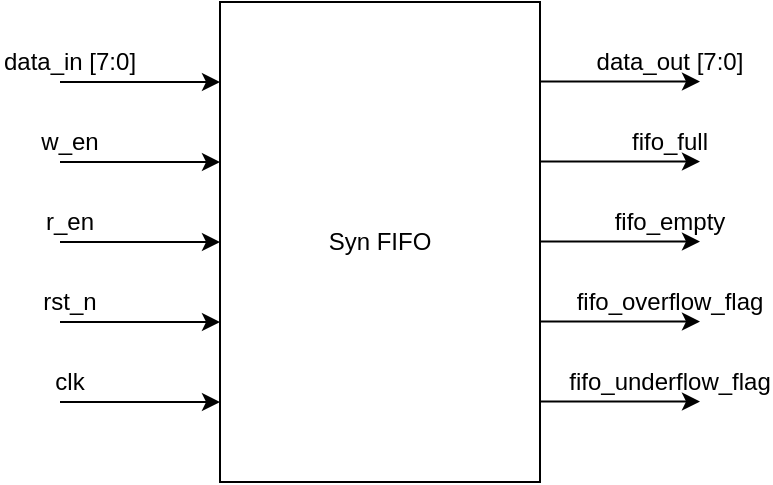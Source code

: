 <mxfile version="27.0.6">
  <diagram name="Page-1" id="S6xbtLAO1mBpf25SQxsd">
    <mxGraphModel dx="496" dy="251" grid="1" gridSize="10" guides="1" tooltips="1" connect="1" arrows="1" fold="1" page="1" pageScale="1" pageWidth="850" pageHeight="1100" math="0" shadow="0">
      <root>
        <mxCell id="0" />
        <mxCell id="1" parent="0" />
        <mxCell id="JPSmPimAzrU0CQO3RgJz-1" value="Syn FIFO" style="rounded=0;whiteSpace=wrap;html=1;" vertex="1" parent="1">
          <mxGeometry x="360" y="160" width="160" height="240" as="geometry" />
        </mxCell>
        <mxCell id="JPSmPimAzrU0CQO3RgJz-2" value="" style="endArrow=classic;html=1;rounded=0;" edge="1" parent="1">
          <mxGeometry width="50" height="50" relative="1" as="geometry">
            <mxPoint x="280" y="200" as="sourcePoint" />
            <mxPoint x="360" y="200" as="targetPoint" />
          </mxGeometry>
        </mxCell>
        <mxCell id="JPSmPimAzrU0CQO3RgJz-3" value="" style="endArrow=classic;html=1;rounded=0;" edge="1" parent="1">
          <mxGeometry width="50" height="50" relative="1" as="geometry">
            <mxPoint x="280" y="240" as="sourcePoint" />
            <mxPoint x="360" y="240" as="targetPoint" />
          </mxGeometry>
        </mxCell>
        <mxCell id="JPSmPimAzrU0CQO3RgJz-4" value="" style="endArrow=classic;html=1;rounded=0;" edge="1" parent="1">
          <mxGeometry width="50" height="50" relative="1" as="geometry">
            <mxPoint x="280" y="280" as="sourcePoint" />
            <mxPoint x="360" y="280" as="targetPoint" />
          </mxGeometry>
        </mxCell>
        <mxCell id="JPSmPimAzrU0CQO3RgJz-5" value="" style="endArrow=classic;html=1;rounded=0;" edge="1" parent="1">
          <mxGeometry width="50" height="50" relative="1" as="geometry">
            <mxPoint x="280" y="320" as="sourcePoint" />
            <mxPoint x="360" y="320" as="targetPoint" />
          </mxGeometry>
        </mxCell>
        <mxCell id="JPSmPimAzrU0CQO3RgJz-6" value="" style="endArrow=classic;html=1;rounded=0;" edge="1" parent="1">
          <mxGeometry width="50" height="50" relative="1" as="geometry">
            <mxPoint x="280" y="360" as="sourcePoint" />
            <mxPoint x="360" y="360" as="targetPoint" />
          </mxGeometry>
        </mxCell>
        <mxCell id="JPSmPimAzrU0CQO3RgJz-8" value="" style="endArrow=classic;html=1;rounded=0;" edge="1" parent="1">
          <mxGeometry width="50" height="50" relative="1" as="geometry">
            <mxPoint x="520" y="199.76" as="sourcePoint" />
            <mxPoint x="600" y="199.76" as="targetPoint" />
          </mxGeometry>
        </mxCell>
        <mxCell id="JPSmPimAzrU0CQO3RgJz-9" value="" style="endArrow=classic;html=1;rounded=0;" edge="1" parent="1">
          <mxGeometry width="50" height="50" relative="1" as="geometry">
            <mxPoint x="520" y="239.76" as="sourcePoint" />
            <mxPoint x="600" y="239.76" as="targetPoint" />
          </mxGeometry>
        </mxCell>
        <mxCell id="JPSmPimAzrU0CQO3RgJz-10" value="" style="endArrow=classic;html=1;rounded=0;" edge="1" parent="1">
          <mxGeometry width="50" height="50" relative="1" as="geometry">
            <mxPoint x="520" y="279.76" as="sourcePoint" />
            <mxPoint x="600" y="279.76" as="targetPoint" />
          </mxGeometry>
        </mxCell>
        <mxCell id="JPSmPimAzrU0CQO3RgJz-11" value="" style="endArrow=classic;html=1;rounded=0;" edge="1" parent="1">
          <mxGeometry width="50" height="50" relative="1" as="geometry">
            <mxPoint x="520" y="319.76" as="sourcePoint" />
            <mxPoint x="600" y="319.76" as="targetPoint" />
          </mxGeometry>
        </mxCell>
        <mxCell id="JPSmPimAzrU0CQO3RgJz-12" value="" style="endArrow=classic;html=1;rounded=0;" edge="1" parent="1">
          <mxGeometry width="50" height="50" relative="1" as="geometry">
            <mxPoint x="520" y="359.76" as="sourcePoint" />
            <mxPoint x="600" y="359.76" as="targetPoint" />
          </mxGeometry>
        </mxCell>
        <mxCell id="JPSmPimAzrU0CQO3RgJz-13" value="data_in [7:0]" style="text;strokeColor=none;align=center;fillColor=none;html=1;verticalAlign=middle;whiteSpace=wrap;rounded=0;" vertex="1" parent="1">
          <mxGeometry x="250" y="180" width="70" height="20" as="geometry" />
        </mxCell>
        <mxCell id="JPSmPimAzrU0CQO3RgJz-14" value="w_en" style="text;strokeColor=none;align=center;fillColor=none;html=1;verticalAlign=middle;whiteSpace=wrap;rounded=0;" vertex="1" parent="1">
          <mxGeometry x="250" y="220" width="70" height="20" as="geometry" />
        </mxCell>
        <mxCell id="JPSmPimAzrU0CQO3RgJz-15" value="r_en" style="text;strokeColor=none;align=center;fillColor=none;html=1;verticalAlign=middle;whiteSpace=wrap;rounded=0;" vertex="1" parent="1">
          <mxGeometry x="250" y="260" width="70" height="20" as="geometry" />
        </mxCell>
        <mxCell id="JPSmPimAzrU0CQO3RgJz-16" value="rst_n" style="text;strokeColor=none;align=center;fillColor=none;html=1;verticalAlign=middle;whiteSpace=wrap;rounded=0;" vertex="1" parent="1">
          <mxGeometry x="250" y="300" width="70" height="20" as="geometry" />
        </mxCell>
        <mxCell id="JPSmPimAzrU0CQO3RgJz-17" value="clk" style="text;strokeColor=none;align=center;fillColor=none;html=1;verticalAlign=middle;whiteSpace=wrap;rounded=0;" vertex="1" parent="1">
          <mxGeometry x="250" y="340" width="70" height="20" as="geometry" />
        </mxCell>
        <mxCell id="JPSmPimAzrU0CQO3RgJz-18" value="data_out [7:0]" style="text;strokeColor=none;align=center;fillColor=none;html=1;verticalAlign=middle;whiteSpace=wrap;rounded=0;" vertex="1" parent="1">
          <mxGeometry x="540" y="180" width="90" height="20" as="geometry" />
        </mxCell>
        <mxCell id="JPSmPimAzrU0CQO3RgJz-19" value="fifo_full" style="text;strokeColor=none;align=center;fillColor=none;html=1;verticalAlign=middle;whiteSpace=wrap;rounded=0;" vertex="1" parent="1">
          <mxGeometry x="540" y="220" width="90" height="20" as="geometry" />
        </mxCell>
        <mxCell id="JPSmPimAzrU0CQO3RgJz-20" value="fifo_empty" style="text;strokeColor=none;align=center;fillColor=none;html=1;verticalAlign=middle;whiteSpace=wrap;rounded=0;" vertex="1" parent="1">
          <mxGeometry x="540" y="260" width="90" height="20" as="geometry" />
        </mxCell>
        <mxCell id="JPSmPimAzrU0CQO3RgJz-21" value="fifo_overflow_flag" style="text;strokeColor=none;align=center;fillColor=none;html=1;verticalAlign=middle;whiteSpace=wrap;rounded=0;" vertex="1" parent="1">
          <mxGeometry x="540" y="300" width="90" height="20" as="geometry" />
        </mxCell>
        <mxCell id="JPSmPimAzrU0CQO3RgJz-22" value="fifo_underflow_flag" style="text;strokeColor=none;align=center;fillColor=none;html=1;verticalAlign=middle;whiteSpace=wrap;rounded=0;" vertex="1" parent="1">
          <mxGeometry x="540" y="340" width="90" height="20" as="geometry" />
        </mxCell>
      </root>
    </mxGraphModel>
  </diagram>
</mxfile>
